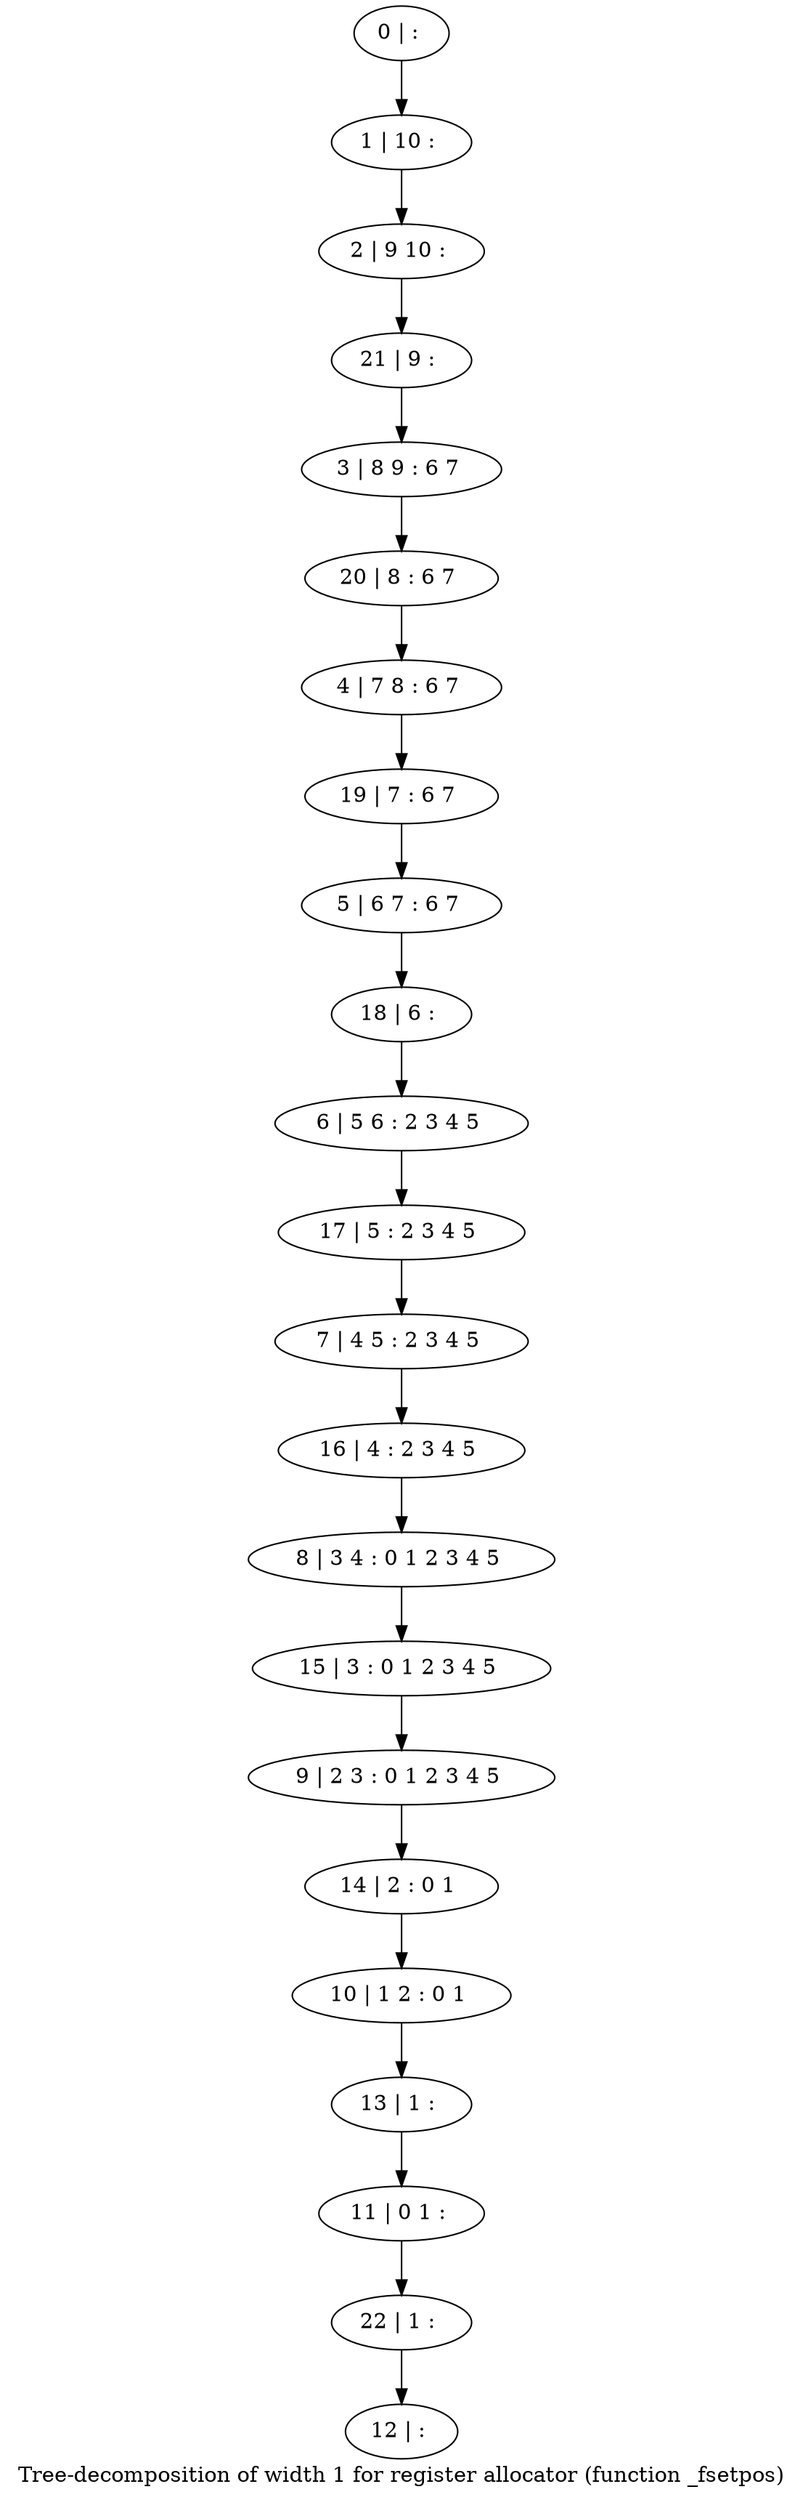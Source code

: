 digraph G {
graph [label="Tree-decomposition of width 1 for register allocator (function _fsetpos)"]
0[label="0 | : "];
1[label="1 | 10 : "];
2[label="2 | 9 10 : "];
3[label="3 | 8 9 : 6 7 "];
4[label="4 | 7 8 : 6 7 "];
5[label="5 | 6 7 : 6 7 "];
6[label="6 | 5 6 : 2 3 4 5 "];
7[label="7 | 4 5 : 2 3 4 5 "];
8[label="8 | 3 4 : 0 1 2 3 4 5 "];
9[label="9 | 2 3 : 0 1 2 3 4 5 "];
10[label="10 | 1 2 : 0 1 "];
11[label="11 | 0 1 : "];
12[label="12 | : "];
13[label="13 | 1 : "];
14[label="14 | 2 : 0 1 "];
15[label="15 | 3 : 0 1 2 3 4 5 "];
16[label="16 | 4 : 2 3 4 5 "];
17[label="17 | 5 : 2 3 4 5 "];
18[label="18 | 6 : "];
19[label="19 | 7 : 6 7 "];
20[label="20 | 8 : 6 7 "];
21[label="21 | 9 : "];
22[label="22 | 1 : "];
0->1 ;
1->2 ;
13->11 ;
10->13 ;
14->10 ;
9->14 ;
15->9 ;
8->15 ;
16->8 ;
7->16 ;
17->7 ;
6->17 ;
18->6 ;
5->18 ;
19->5 ;
4->19 ;
20->4 ;
3->20 ;
21->3 ;
2->21 ;
22->12 ;
11->22 ;
}
